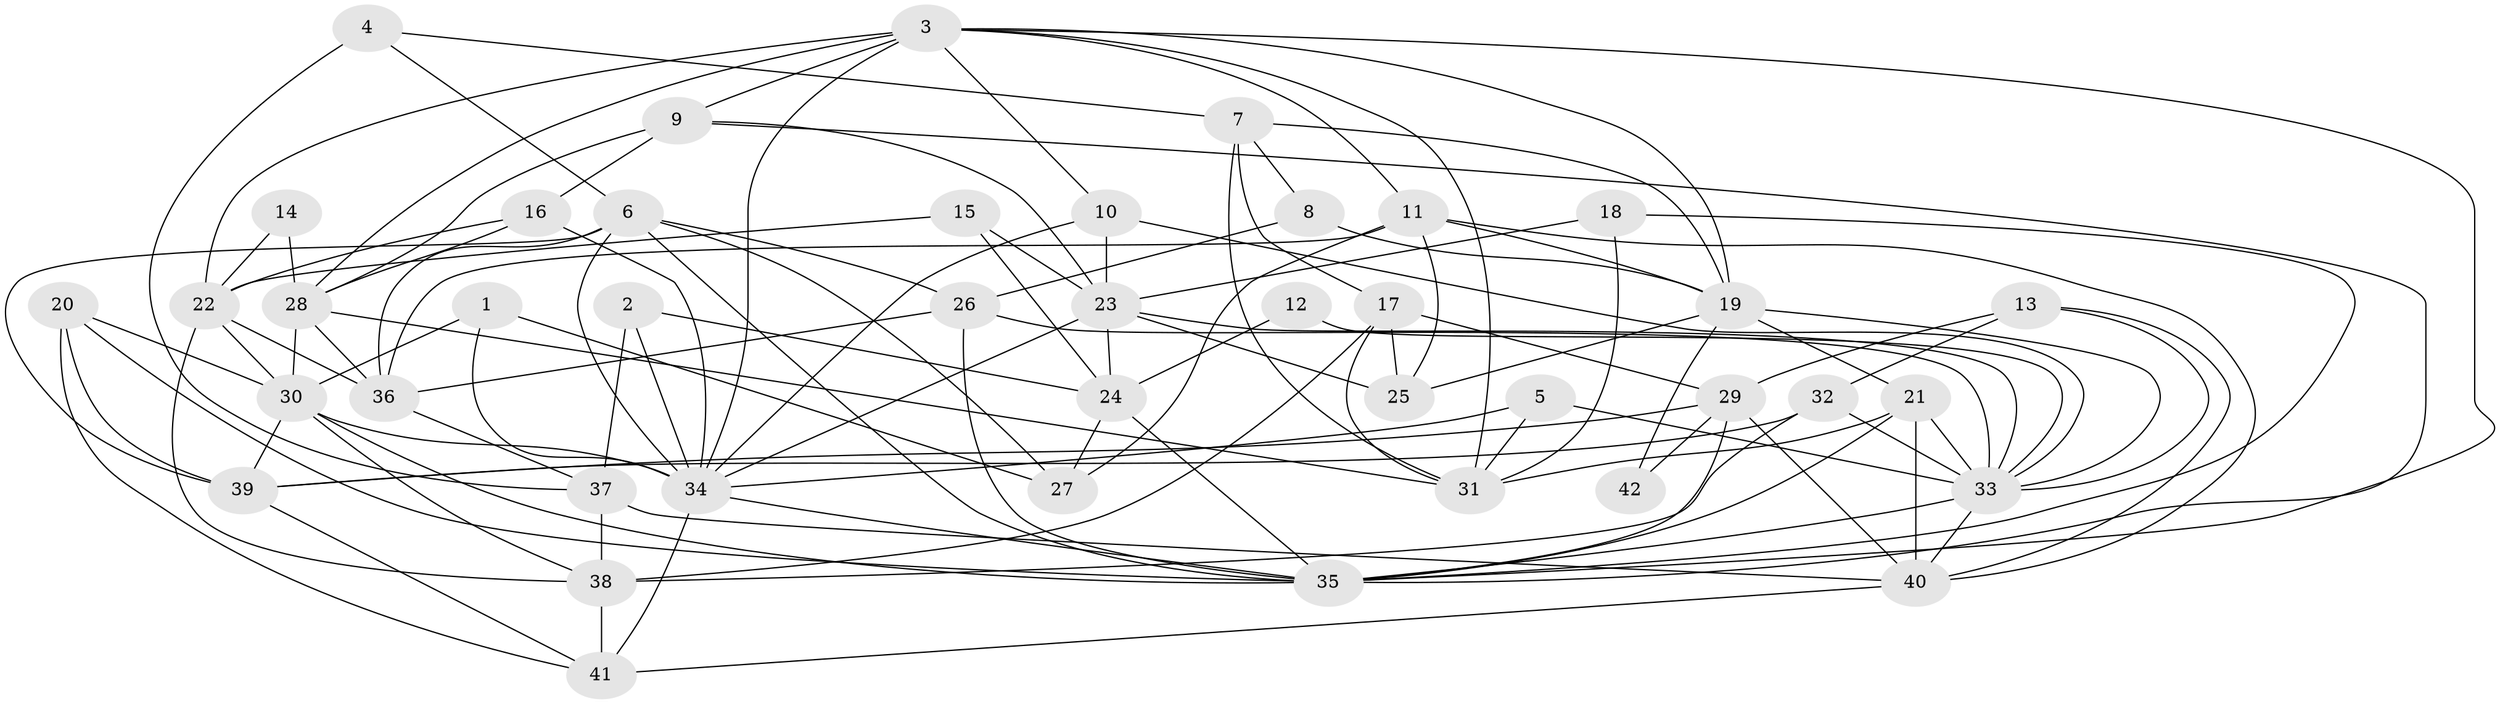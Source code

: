 // original degree distribution, {5: 0.21686746987951808, 3: 0.2289156626506024, 4: 0.26506024096385544, 7: 0.012048192771084338, 6: 0.13253012048192772, 2: 0.14457831325301204}
// Generated by graph-tools (version 1.1) at 2025/26/03/09/25 03:26:13]
// undirected, 42 vertices, 114 edges
graph export_dot {
graph [start="1"]
  node [color=gray90,style=filled];
  1;
  2;
  3;
  4;
  5;
  6;
  7;
  8;
  9;
  10;
  11;
  12;
  13;
  14;
  15;
  16;
  17;
  18;
  19;
  20;
  21;
  22;
  23;
  24;
  25;
  26;
  27;
  28;
  29;
  30;
  31;
  32;
  33;
  34;
  35;
  36;
  37;
  38;
  39;
  40;
  41;
  42;
  1 -- 27 [weight=1.0];
  1 -- 30 [weight=1.0];
  1 -- 34 [weight=2.0];
  2 -- 24 [weight=1.0];
  2 -- 34 [weight=1.0];
  2 -- 37 [weight=1.0];
  3 -- 9 [weight=1.0];
  3 -- 10 [weight=1.0];
  3 -- 11 [weight=1.0];
  3 -- 19 [weight=1.0];
  3 -- 22 [weight=1.0];
  3 -- 28 [weight=2.0];
  3 -- 31 [weight=1.0];
  3 -- 34 [weight=1.0];
  3 -- 35 [weight=1.0];
  4 -- 6 [weight=1.0];
  4 -- 7 [weight=1.0];
  4 -- 37 [weight=1.0];
  5 -- 31 [weight=1.0];
  5 -- 33 [weight=1.0];
  5 -- 34 [weight=1.0];
  6 -- 26 [weight=1.0];
  6 -- 27 [weight=1.0];
  6 -- 34 [weight=2.0];
  6 -- 35 [weight=1.0];
  6 -- 36 [weight=1.0];
  6 -- 39 [weight=1.0];
  7 -- 8 [weight=1.0];
  7 -- 17 [weight=1.0];
  7 -- 19 [weight=1.0];
  7 -- 31 [weight=1.0];
  8 -- 19 [weight=1.0];
  8 -- 26 [weight=1.0];
  9 -- 16 [weight=1.0];
  9 -- 23 [weight=1.0];
  9 -- 28 [weight=1.0];
  9 -- 35 [weight=1.0];
  10 -- 23 [weight=1.0];
  10 -- 33 [weight=1.0];
  10 -- 34 [weight=1.0];
  11 -- 19 [weight=1.0];
  11 -- 25 [weight=1.0];
  11 -- 27 [weight=1.0];
  11 -- 36 [weight=1.0];
  11 -- 40 [weight=1.0];
  12 -- 24 [weight=1.0];
  12 -- 33 [weight=1.0];
  13 -- 29 [weight=1.0];
  13 -- 32 [weight=1.0];
  13 -- 33 [weight=1.0];
  13 -- 40 [weight=1.0];
  14 -- 22 [weight=1.0];
  14 -- 28 [weight=1.0];
  15 -- 22 [weight=1.0];
  15 -- 23 [weight=1.0];
  15 -- 24 [weight=2.0];
  16 -- 22 [weight=1.0];
  16 -- 28 [weight=1.0];
  16 -- 34 [weight=2.0];
  17 -- 25 [weight=1.0];
  17 -- 29 [weight=1.0];
  17 -- 31 [weight=1.0];
  17 -- 38 [weight=1.0];
  18 -- 23 [weight=1.0];
  18 -- 31 [weight=1.0];
  18 -- 35 [weight=1.0];
  19 -- 21 [weight=1.0];
  19 -- 25 [weight=1.0];
  19 -- 33 [weight=1.0];
  19 -- 42 [weight=1.0];
  20 -- 30 [weight=1.0];
  20 -- 35 [weight=2.0];
  20 -- 39 [weight=1.0];
  20 -- 41 [weight=1.0];
  21 -- 31 [weight=1.0];
  21 -- 33 [weight=1.0];
  21 -- 35 [weight=1.0];
  21 -- 40 [weight=1.0];
  22 -- 30 [weight=1.0];
  22 -- 36 [weight=1.0];
  22 -- 38 [weight=1.0];
  23 -- 24 [weight=1.0];
  23 -- 25 [weight=1.0];
  23 -- 33 [weight=1.0];
  23 -- 34 [weight=1.0];
  24 -- 27 [weight=1.0];
  24 -- 35 [weight=1.0];
  26 -- 33 [weight=1.0];
  26 -- 35 [weight=1.0];
  26 -- 36 [weight=1.0];
  28 -- 30 [weight=1.0];
  28 -- 31 [weight=1.0];
  28 -- 36 [weight=1.0];
  29 -- 35 [weight=1.0];
  29 -- 39 [weight=1.0];
  29 -- 40 [weight=1.0];
  29 -- 42 [weight=1.0];
  30 -- 34 [weight=1.0];
  30 -- 35 [weight=1.0];
  30 -- 38 [weight=1.0];
  30 -- 39 [weight=1.0];
  32 -- 33 [weight=1.0];
  32 -- 38 [weight=2.0];
  32 -- 39 [weight=2.0];
  33 -- 35 [weight=1.0];
  33 -- 40 [weight=1.0];
  34 -- 35 [weight=1.0];
  34 -- 41 [weight=1.0];
  36 -- 37 [weight=1.0];
  37 -- 38 [weight=2.0];
  37 -- 40 [weight=1.0];
  38 -- 41 [weight=1.0];
  39 -- 41 [weight=1.0];
  40 -- 41 [weight=1.0];
}
